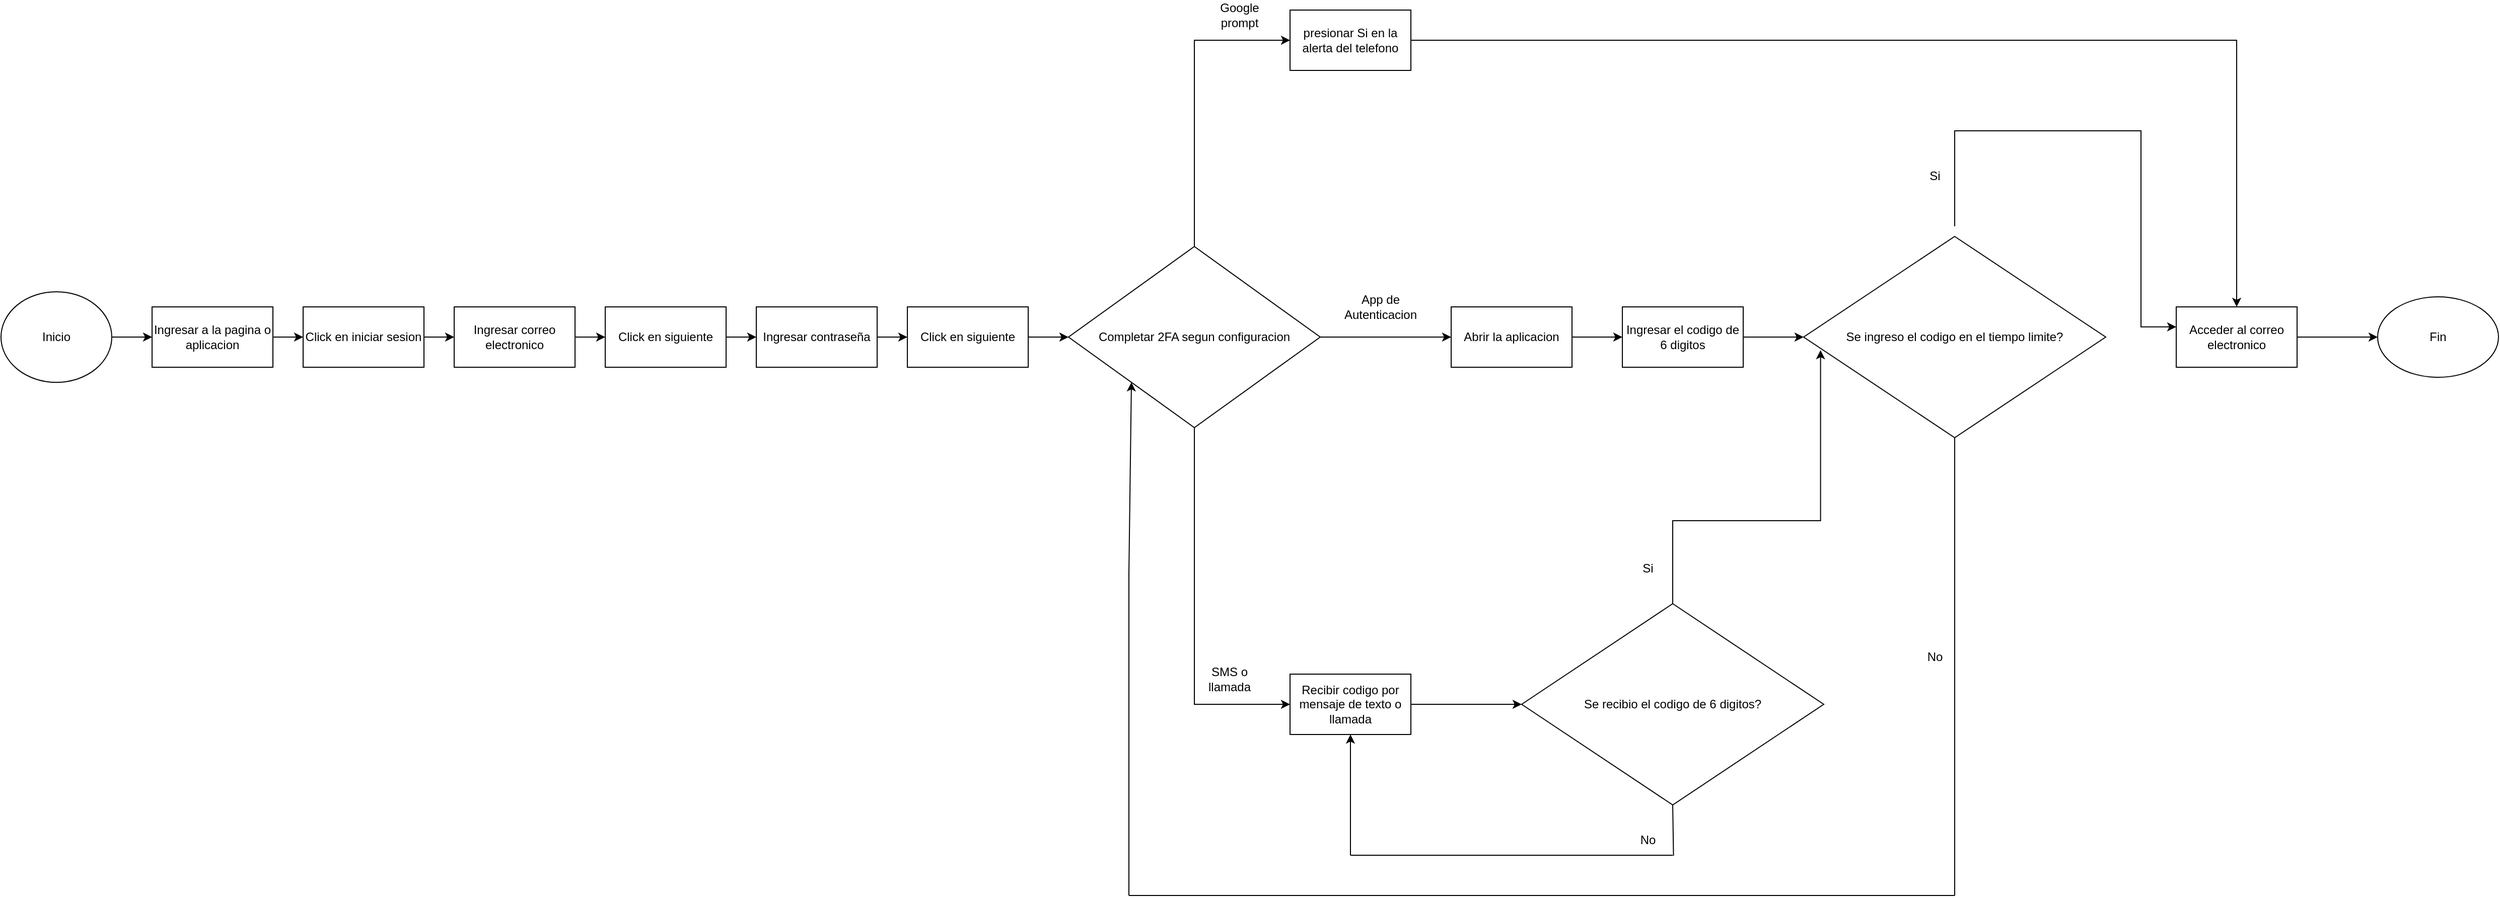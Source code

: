 <mxfile version="26.1.0">
  <diagram name="Page-1" id="IhCxJKmM9rKGonLC3FJ3">
    <mxGraphModel dx="3000" dy="1626" grid="1" gridSize="10" guides="1" tooltips="1" connect="1" arrows="1" fold="1" page="1" pageScale="1" pageWidth="850" pageHeight="1100" math="0" shadow="0">
      <root>
        <mxCell id="0" />
        <mxCell id="1" parent="0" />
        <mxCell id="B1-_Ha7NDTBUZXGgyHGs-215" value="" style="edgeStyle=orthogonalEdgeStyle;rounded=0;orthogonalLoop=1;jettySize=auto;html=1;" edge="1" parent="1" source="B1-_Ha7NDTBUZXGgyHGs-213" target="B1-_Ha7NDTBUZXGgyHGs-214">
          <mxGeometry relative="1" as="geometry" />
        </mxCell>
        <mxCell id="B1-_Ha7NDTBUZXGgyHGs-213" value="Inicio" style="ellipse;whiteSpace=wrap;html=1;" vertex="1" parent="1">
          <mxGeometry x="40" y="400" width="110" height="90" as="geometry" />
        </mxCell>
        <mxCell id="B1-_Ha7NDTBUZXGgyHGs-217" value="" style="edgeStyle=orthogonalEdgeStyle;rounded=0;orthogonalLoop=1;jettySize=auto;html=1;" edge="1" parent="1" source="B1-_Ha7NDTBUZXGgyHGs-214" target="B1-_Ha7NDTBUZXGgyHGs-216">
          <mxGeometry relative="1" as="geometry" />
        </mxCell>
        <mxCell id="B1-_Ha7NDTBUZXGgyHGs-214" value="Ingresar a la pagina o aplicacion" style="rounded=0;whiteSpace=wrap;html=1;" vertex="1" parent="1">
          <mxGeometry x="190" y="415" width="120" height="60" as="geometry" />
        </mxCell>
        <mxCell id="B1-_Ha7NDTBUZXGgyHGs-219" value="" style="edgeStyle=orthogonalEdgeStyle;rounded=0;orthogonalLoop=1;jettySize=auto;html=1;" edge="1" parent="1" source="B1-_Ha7NDTBUZXGgyHGs-216" target="B1-_Ha7NDTBUZXGgyHGs-218">
          <mxGeometry relative="1" as="geometry" />
        </mxCell>
        <mxCell id="B1-_Ha7NDTBUZXGgyHGs-216" value="Click en iniciar sesion" style="rounded=0;whiteSpace=wrap;html=1;" vertex="1" parent="1">
          <mxGeometry x="340" y="415" width="120" height="60" as="geometry" />
        </mxCell>
        <mxCell id="B1-_Ha7NDTBUZXGgyHGs-221" value="" style="edgeStyle=orthogonalEdgeStyle;rounded=0;orthogonalLoop=1;jettySize=auto;html=1;" edge="1" parent="1" source="B1-_Ha7NDTBUZXGgyHGs-218" target="B1-_Ha7NDTBUZXGgyHGs-220">
          <mxGeometry relative="1" as="geometry" />
        </mxCell>
        <mxCell id="B1-_Ha7NDTBUZXGgyHGs-218" value="Ingresar correo electronico" style="rounded=0;whiteSpace=wrap;html=1;" vertex="1" parent="1">
          <mxGeometry x="490" y="415" width="120" height="60" as="geometry" />
        </mxCell>
        <mxCell id="B1-_Ha7NDTBUZXGgyHGs-223" value="" style="edgeStyle=orthogonalEdgeStyle;rounded=0;orthogonalLoop=1;jettySize=auto;html=1;" edge="1" parent="1" source="B1-_Ha7NDTBUZXGgyHGs-220" target="B1-_Ha7NDTBUZXGgyHGs-222">
          <mxGeometry relative="1" as="geometry" />
        </mxCell>
        <mxCell id="B1-_Ha7NDTBUZXGgyHGs-220" value="Click en siguiente" style="rounded=0;whiteSpace=wrap;html=1;" vertex="1" parent="1">
          <mxGeometry x="640" y="415" width="120" height="60" as="geometry" />
        </mxCell>
        <mxCell id="B1-_Ha7NDTBUZXGgyHGs-225" value="" style="edgeStyle=orthogonalEdgeStyle;rounded=0;orthogonalLoop=1;jettySize=auto;html=1;" edge="1" parent="1" source="B1-_Ha7NDTBUZXGgyHGs-222" target="B1-_Ha7NDTBUZXGgyHGs-224">
          <mxGeometry relative="1" as="geometry" />
        </mxCell>
        <mxCell id="B1-_Ha7NDTBUZXGgyHGs-222" value="Ingresar contraseña" style="rounded=0;whiteSpace=wrap;html=1;" vertex="1" parent="1">
          <mxGeometry x="790" y="415" width="120" height="60" as="geometry" />
        </mxCell>
        <mxCell id="B1-_Ha7NDTBUZXGgyHGs-227" value="" style="edgeStyle=orthogonalEdgeStyle;rounded=0;orthogonalLoop=1;jettySize=auto;html=1;" edge="1" parent="1" source="B1-_Ha7NDTBUZXGgyHGs-224" target="B1-_Ha7NDTBUZXGgyHGs-226">
          <mxGeometry relative="1" as="geometry" />
        </mxCell>
        <mxCell id="B1-_Ha7NDTBUZXGgyHGs-224" value="Click en siguiente" style="rounded=0;whiteSpace=wrap;html=1;" vertex="1" parent="1">
          <mxGeometry x="940" y="415" width="120" height="60" as="geometry" />
        </mxCell>
        <mxCell id="B1-_Ha7NDTBUZXGgyHGs-231" value="" style="edgeStyle=orthogonalEdgeStyle;rounded=0;orthogonalLoop=1;jettySize=auto;html=1;" edge="1" parent="1" source="B1-_Ha7NDTBUZXGgyHGs-226" target="B1-_Ha7NDTBUZXGgyHGs-229">
          <mxGeometry relative="1" as="geometry" />
        </mxCell>
        <mxCell id="B1-_Ha7NDTBUZXGgyHGs-233" style="edgeStyle=orthogonalEdgeStyle;rounded=0;orthogonalLoop=1;jettySize=auto;html=1;entryX=0;entryY=0.5;entryDx=0;entryDy=0;" edge="1" parent="1" source="B1-_Ha7NDTBUZXGgyHGs-226" target="B1-_Ha7NDTBUZXGgyHGs-228">
          <mxGeometry relative="1" as="geometry" />
        </mxCell>
        <mxCell id="B1-_Ha7NDTBUZXGgyHGs-234" style="edgeStyle=orthogonalEdgeStyle;rounded=0;orthogonalLoop=1;jettySize=auto;html=1;entryX=0;entryY=0.5;entryDx=0;entryDy=0;" edge="1" parent="1" source="B1-_Ha7NDTBUZXGgyHGs-226" target="B1-_Ha7NDTBUZXGgyHGs-230">
          <mxGeometry relative="1" as="geometry" />
        </mxCell>
        <mxCell id="B1-_Ha7NDTBUZXGgyHGs-226" value="Completar 2FA segun configuracion" style="rhombus;whiteSpace=wrap;html=1;" vertex="1" parent="1">
          <mxGeometry x="1100" y="355" width="250" height="180" as="geometry" />
        </mxCell>
        <mxCell id="B1-_Ha7NDTBUZXGgyHGs-265" style="edgeStyle=orthogonalEdgeStyle;rounded=0;orthogonalLoop=1;jettySize=auto;html=1;entryX=0.5;entryY=0;entryDx=0;entryDy=0;" edge="1" parent="1" source="B1-_Ha7NDTBUZXGgyHGs-228" target="B1-_Ha7NDTBUZXGgyHGs-263">
          <mxGeometry relative="1" as="geometry" />
        </mxCell>
        <mxCell id="B1-_Ha7NDTBUZXGgyHGs-228" value="presionar Si en la alerta del telefono" style="rounded=0;whiteSpace=wrap;html=1;" vertex="1" parent="1">
          <mxGeometry x="1320" y="120" width="120" height="60" as="geometry" />
        </mxCell>
        <mxCell id="B1-_Ha7NDTBUZXGgyHGs-255" value="" style="edgeStyle=orthogonalEdgeStyle;rounded=0;orthogonalLoop=1;jettySize=auto;html=1;" edge="1" parent="1" source="B1-_Ha7NDTBUZXGgyHGs-229" target="B1-_Ha7NDTBUZXGgyHGs-238">
          <mxGeometry relative="1" as="geometry" />
        </mxCell>
        <mxCell id="B1-_Ha7NDTBUZXGgyHGs-229" value="Abrir la aplicacion" style="rounded=0;whiteSpace=wrap;html=1;" vertex="1" parent="1">
          <mxGeometry x="1480" y="415" width="120" height="60" as="geometry" />
        </mxCell>
        <mxCell id="B1-_Ha7NDTBUZXGgyHGs-242" value="" style="edgeStyle=orthogonalEdgeStyle;rounded=0;orthogonalLoop=1;jettySize=auto;html=1;" edge="1" parent="1" source="B1-_Ha7NDTBUZXGgyHGs-230" target="B1-_Ha7NDTBUZXGgyHGs-241">
          <mxGeometry relative="1" as="geometry" />
        </mxCell>
        <mxCell id="B1-_Ha7NDTBUZXGgyHGs-230" value="Recibir codigo por mensaje de texto o llamada" style="rounded=0;whiteSpace=wrap;html=1;" vertex="1" parent="1">
          <mxGeometry x="1320" y="780" width="120" height="60" as="geometry" />
        </mxCell>
        <mxCell id="B1-_Ha7NDTBUZXGgyHGs-235" value="Google prompt" style="text;html=1;align=center;verticalAlign=middle;whiteSpace=wrap;rounded=0;" vertex="1" parent="1">
          <mxGeometry x="1240" y="110" width="60" height="30" as="geometry" />
        </mxCell>
        <mxCell id="B1-_Ha7NDTBUZXGgyHGs-236" value="App de Autenticacion" style="text;html=1;align=center;verticalAlign=middle;whiteSpace=wrap;rounded=0;" vertex="1" parent="1">
          <mxGeometry x="1380" y="400" width="60" height="30" as="geometry" />
        </mxCell>
        <mxCell id="B1-_Ha7NDTBUZXGgyHGs-237" value="SMS o llamada" style="text;html=1;align=center;verticalAlign=middle;whiteSpace=wrap;rounded=0;" vertex="1" parent="1">
          <mxGeometry x="1230" y="770" width="60" height="30" as="geometry" />
        </mxCell>
        <mxCell id="B1-_Ha7NDTBUZXGgyHGs-256" value="" style="edgeStyle=orthogonalEdgeStyle;rounded=0;orthogonalLoop=1;jettySize=auto;html=1;" edge="1" parent="1" source="B1-_Ha7NDTBUZXGgyHGs-238" target="B1-_Ha7NDTBUZXGgyHGs-240">
          <mxGeometry relative="1" as="geometry" />
        </mxCell>
        <mxCell id="B1-_Ha7NDTBUZXGgyHGs-238" value="Ingresar el codigo de 6 digitos" style="rounded=0;whiteSpace=wrap;html=1;" vertex="1" parent="1">
          <mxGeometry x="1650" y="415" width="120" height="60" as="geometry" />
        </mxCell>
        <mxCell id="B1-_Ha7NDTBUZXGgyHGs-264" value="" style="edgeStyle=orthogonalEdgeStyle;rounded=0;orthogonalLoop=1;jettySize=auto;html=1;exitX=0.5;exitY=0;exitDx=0;exitDy=0;" edge="1" parent="1">
          <mxGeometry relative="1" as="geometry">
            <mxPoint x="1980" y="334.93" as="sourcePoint" />
            <mxPoint x="2200" y="434.93" as="targetPoint" />
            <Array as="points">
              <mxPoint x="1980" y="239.93" />
              <mxPoint x="2165" y="239.93" />
              <mxPoint x="2165" y="434.93" />
            </Array>
          </mxGeometry>
        </mxCell>
        <mxCell id="B1-_Ha7NDTBUZXGgyHGs-240" value="Se ingreso el codigo en el tiempo limite?" style="rhombus;whiteSpace=wrap;html=1;" vertex="1" parent="1">
          <mxGeometry x="1830" y="345" width="300" height="200" as="geometry" />
        </mxCell>
        <mxCell id="B1-_Ha7NDTBUZXGgyHGs-252" style="edgeStyle=orthogonalEdgeStyle;rounded=0;orthogonalLoop=1;jettySize=auto;html=1;entryX=0.056;entryY=0.565;entryDx=0;entryDy=0;entryPerimeter=0;" edge="1" parent="1" source="B1-_Ha7NDTBUZXGgyHGs-241" target="B1-_Ha7NDTBUZXGgyHGs-240">
          <mxGeometry relative="1" as="geometry">
            <mxPoint x="1980" y="550" as="targetPoint" />
          </mxGeometry>
        </mxCell>
        <mxCell id="B1-_Ha7NDTBUZXGgyHGs-241" value="Se recibio el codigo de 6 digitos?" style="rhombus;whiteSpace=wrap;html=1;" vertex="1" parent="1">
          <mxGeometry x="1550" y="710" width="300" height="200" as="geometry" />
        </mxCell>
        <mxCell id="B1-_Ha7NDTBUZXGgyHGs-248" value="" style="endArrow=classic;html=1;rounded=0;" edge="1" parent="1">
          <mxGeometry width="50" height="50" relative="1" as="geometry">
            <mxPoint x="1380" y="960" as="sourcePoint" />
            <mxPoint x="1380" y="840" as="targetPoint" />
          </mxGeometry>
        </mxCell>
        <mxCell id="B1-_Ha7NDTBUZXGgyHGs-249" value="" style="endArrow=none;html=1;rounded=0;" edge="1" parent="1">
          <mxGeometry width="50" height="50" relative="1" as="geometry">
            <mxPoint x="1700" y="960" as="sourcePoint" />
            <mxPoint x="1380" y="960" as="targetPoint" />
          </mxGeometry>
        </mxCell>
        <mxCell id="B1-_Ha7NDTBUZXGgyHGs-250" value="" style="endArrow=none;html=1;rounded=0;entryX=0.5;entryY=1;entryDx=0;entryDy=0;exitX=1.145;exitY=1.016;exitDx=0;exitDy=0;exitPerimeter=0;" edge="1" parent="1" source="B1-_Ha7NDTBUZXGgyHGs-251" target="B1-_Ha7NDTBUZXGgyHGs-241">
          <mxGeometry width="50" height="50" relative="1" as="geometry">
            <mxPoint x="1700" y="1040" as="sourcePoint" />
            <mxPoint x="1880" y="870" as="targetPoint" />
          </mxGeometry>
        </mxCell>
        <mxCell id="B1-_Ha7NDTBUZXGgyHGs-251" value="No" style="text;html=1;align=center;verticalAlign=middle;resizable=0;points=[];autosize=1;strokeColor=none;fillColor=none;" vertex="1" parent="1">
          <mxGeometry x="1655" y="930" width="40" height="30" as="geometry" />
        </mxCell>
        <mxCell id="B1-_Ha7NDTBUZXGgyHGs-254" value="Si" style="text;html=1;align=center;verticalAlign=middle;resizable=0;points=[];autosize=1;strokeColor=none;fillColor=none;" vertex="1" parent="1">
          <mxGeometry x="1660" y="660" width="30" height="30" as="geometry" />
        </mxCell>
        <mxCell id="B1-_Ha7NDTBUZXGgyHGs-258" value="" style="endArrow=none;html=1;rounded=0;" edge="1" parent="1">
          <mxGeometry width="50" height="50" relative="1" as="geometry">
            <mxPoint x="1160" y="1000" as="sourcePoint" />
            <mxPoint x="1160" y="680" as="targetPoint" />
          </mxGeometry>
        </mxCell>
        <mxCell id="B1-_Ha7NDTBUZXGgyHGs-259" value="" style="endArrow=none;html=1;rounded=0;" edge="1" parent="1">
          <mxGeometry width="50" height="50" relative="1" as="geometry">
            <mxPoint x="1160" y="1000" as="sourcePoint" />
            <mxPoint x="1980" y="1000" as="targetPoint" />
          </mxGeometry>
        </mxCell>
        <mxCell id="B1-_Ha7NDTBUZXGgyHGs-260" value="" style="endArrow=none;html=1;rounded=0;entryX=0.5;entryY=1;entryDx=0;entryDy=0;" edge="1" parent="1" target="B1-_Ha7NDTBUZXGgyHGs-240">
          <mxGeometry width="50" height="50" relative="1" as="geometry">
            <mxPoint x="1980" y="1000" as="sourcePoint" />
            <mxPoint x="1530" y="730" as="targetPoint" />
          </mxGeometry>
        </mxCell>
        <mxCell id="B1-_Ha7NDTBUZXGgyHGs-261" value="" style="endArrow=classic;html=1;rounded=0;entryX=0;entryY=1;entryDx=0;entryDy=0;" edge="1" parent="1" target="B1-_Ha7NDTBUZXGgyHGs-226">
          <mxGeometry width="50" height="50" relative="1" as="geometry">
            <mxPoint x="1160" y="680" as="sourcePoint" />
            <mxPoint x="1530" y="730" as="targetPoint" />
          </mxGeometry>
        </mxCell>
        <mxCell id="B1-_Ha7NDTBUZXGgyHGs-262" value="No" style="text;html=1;align=center;verticalAlign=middle;resizable=0;points=[];autosize=1;strokeColor=none;fillColor=none;" vertex="1" parent="1">
          <mxGeometry x="1940" y="748" width="40" height="30" as="geometry" />
        </mxCell>
        <mxCell id="B1-_Ha7NDTBUZXGgyHGs-268" value="" style="edgeStyle=orthogonalEdgeStyle;rounded=0;orthogonalLoop=1;jettySize=auto;html=1;" edge="1" parent="1" source="B1-_Ha7NDTBUZXGgyHGs-263" target="B1-_Ha7NDTBUZXGgyHGs-267">
          <mxGeometry relative="1" as="geometry" />
        </mxCell>
        <mxCell id="B1-_Ha7NDTBUZXGgyHGs-263" value="Acceder al correo electronico" style="rounded=0;whiteSpace=wrap;html=1;" vertex="1" parent="1">
          <mxGeometry x="2200" y="415" width="120" height="60" as="geometry" />
        </mxCell>
        <mxCell id="B1-_Ha7NDTBUZXGgyHGs-266" value="Si" style="text;html=1;align=center;verticalAlign=middle;resizable=0;points=[];autosize=1;strokeColor=none;fillColor=none;" vertex="1" parent="1">
          <mxGeometry x="1945" y="270" width="30" height="30" as="geometry" />
        </mxCell>
        <mxCell id="B1-_Ha7NDTBUZXGgyHGs-267" value="Fin" style="ellipse;whiteSpace=wrap;html=1;" vertex="1" parent="1">
          <mxGeometry x="2400" y="405" width="120" height="80" as="geometry" />
        </mxCell>
      </root>
    </mxGraphModel>
  </diagram>
</mxfile>
